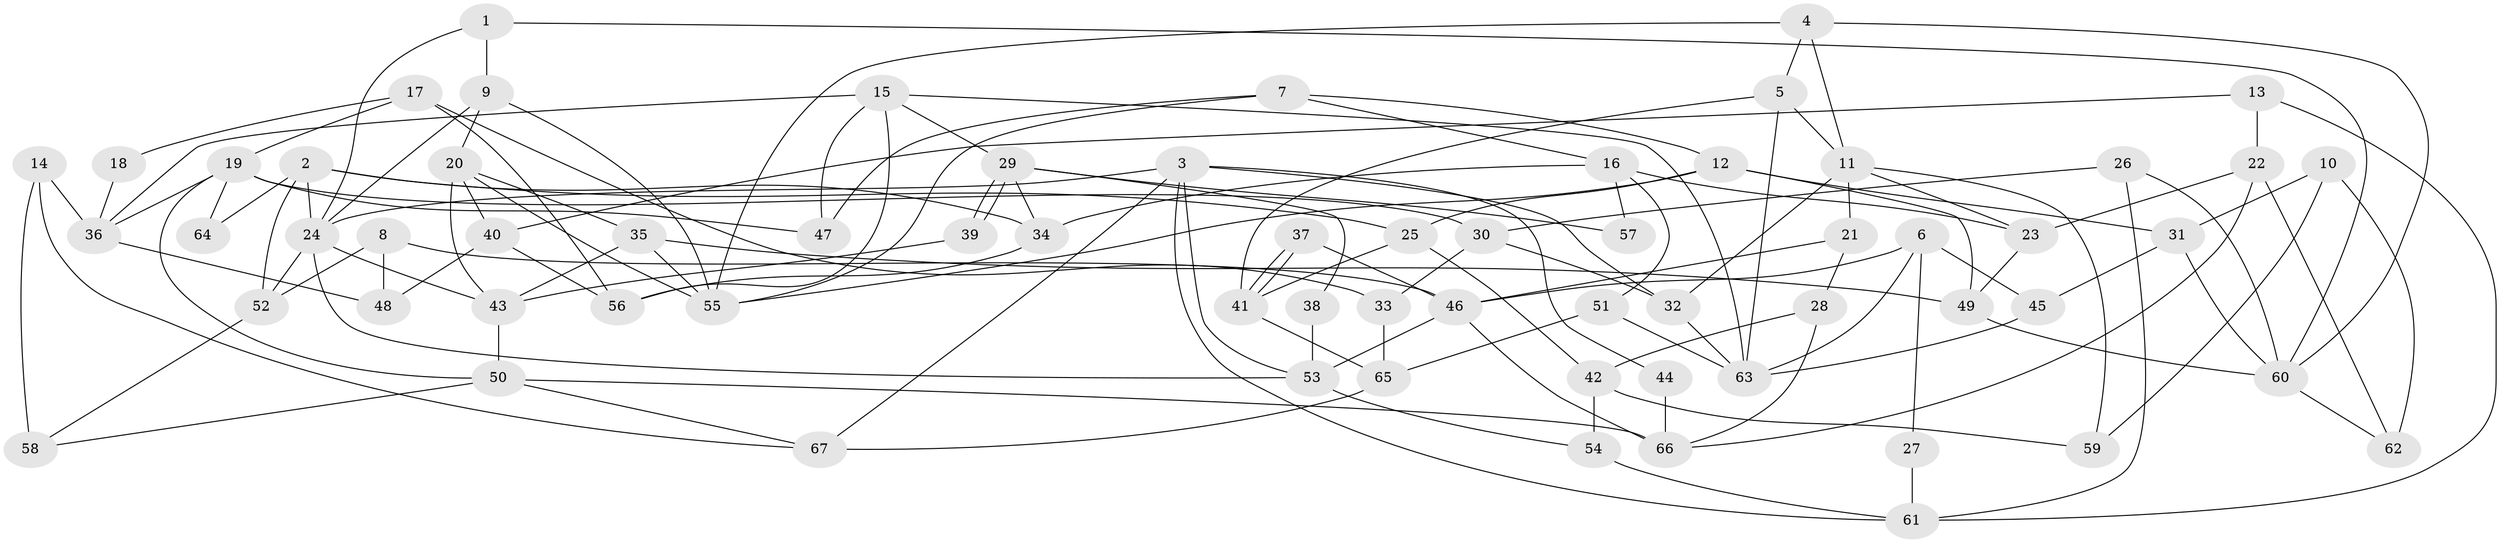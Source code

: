 // Generated by graph-tools (version 1.1) at 2025/50/03/09/25 03:50:08]
// undirected, 67 vertices, 134 edges
graph export_dot {
graph [start="1"]
  node [color=gray90,style=filled];
  1;
  2;
  3;
  4;
  5;
  6;
  7;
  8;
  9;
  10;
  11;
  12;
  13;
  14;
  15;
  16;
  17;
  18;
  19;
  20;
  21;
  22;
  23;
  24;
  25;
  26;
  27;
  28;
  29;
  30;
  31;
  32;
  33;
  34;
  35;
  36;
  37;
  38;
  39;
  40;
  41;
  42;
  43;
  44;
  45;
  46;
  47;
  48;
  49;
  50;
  51;
  52;
  53;
  54;
  55;
  56;
  57;
  58;
  59;
  60;
  61;
  62;
  63;
  64;
  65;
  66;
  67;
  1 -- 9;
  1 -- 24;
  1 -- 60;
  2 -- 24;
  2 -- 34;
  2 -- 25;
  2 -- 52;
  2 -- 64;
  3 -- 53;
  3 -- 24;
  3 -- 32;
  3 -- 44;
  3 -- 61;
  3 -- 67;
  4 -- 5;
  4 -- 55;
  4 -- 11;
  4 -- 60;
  5 -- 63;
  5 -- 11;
  5 -- 41;
  6 -- 46;
  6 -- 45;
  6 -- 27;
  6 -- 63;
  7 -- 55;
  7 -- 16;
  7 -- 12;
  7 -- 47;
  8 -- 52;
  8 -- 48;
  8 -- 46;
  9 -- 55;
  9 -- 20;
  9 -- 24;
  10 -- 62;
  10 -- 31;
  10 -- 59;
  11 -- 32;
  11 -- 21;
  11 -- 23;
  11 -- 59;
  12 -- 25;
  12 -- 31;
  12 -- 49;
  12 -- 55;
  13 -- 61;
  13 -- 22;
  13 -- 40;
  14 -- 67;
  14 -- 36;
  14 -- 58;
  15 -- 29;
  15 -- 63;
  15 -- 36;
  15 -- 47;
  15 -- 56;
  16 -- 23;
  16 -- 51;
  16 -- 34;
  16 -- 57;
  17 -- 19;
  17 -- 56;
  17 -- 18;
  17 -- 33;
  18 -- 36;
  19 -- 30;
  19 -- 47;
  19 -- 36;
  19 -- 50;
  19 -- 64;
  20 -- 35;
  20 -- 43;
  20 -- 40;
  20 -- 55;
  21 -- 46;
  21 -- 28;
  22 -- 23;
  22 -- 66;
  22 -- 62;
  23 -- 49;
  24 -- 52;
  24 -- 43;
  24 -- 53;
  25 -- 41;
  25 -- 42;
  26 -- 61;
  26 -- 60;
  26 -- 30;
  27 -- 61;
  28 -- 42;
  28 -- 66;
  29 -- 39;
  29 -- 39;
  29 -- 34;
  29 -- 38;
  29 -- 57;
  30 -- 33;
  30 -- 32;
  31 -- 60;
  31 -- 45;
  32 -- 63;
  33 -- 65;
  34 -- 56;
  35 -- 49;
  35 -- 55;
  35 -- 43;
  36 -- 48;
  37 -- 41;
  37 -- 41;
  37 -- 46;
  38 -- 53;
  39 -- 43;
  40 -- 48;
  40 -- 56;
  41 -- 65;
  42 -- 59;
  42 -- 54;
  43 -- 50;
  44 -- 66;
  45 -- 63;
  46 -- 66;
  46 -- 53;
  49 -- 60;
  50 -- 58;
  50 -- 66;
  50 -- 67;
  51 -- 63;
  51 -- 65;
  52 -- 58;
  53 -- 54;
  54 -- 61;
  60 -- 62;
  65 -- 67;
}
